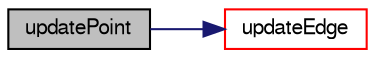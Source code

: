 digraph "updatePoint"
{
  bgcolor="transparent";
  edge [fontname="FreeSans",fontsize="10",labelfontname="FreeSans",labelfontsize="10"];
  node [fontname="FreeSans",fontsize="10",shape=record];
  rankdir="LR";
  Node85 [label="updatePoint",height=0.2,width=0.4,color="black", fillcolor="grey75", style="filled", fontcolor="black"];
  Node85 -> Node86 [color="midnightblue",fontsize="10",style="solid",fontname="FreeSans"];
  Node86 [label="updateEdge",height=0.2,width=0.4,color="red",URL="$a29538.html#a90e0bea72f9f2257b171dcb6ccac8ed1",tooltip="Influence of point on edge. "];
}
